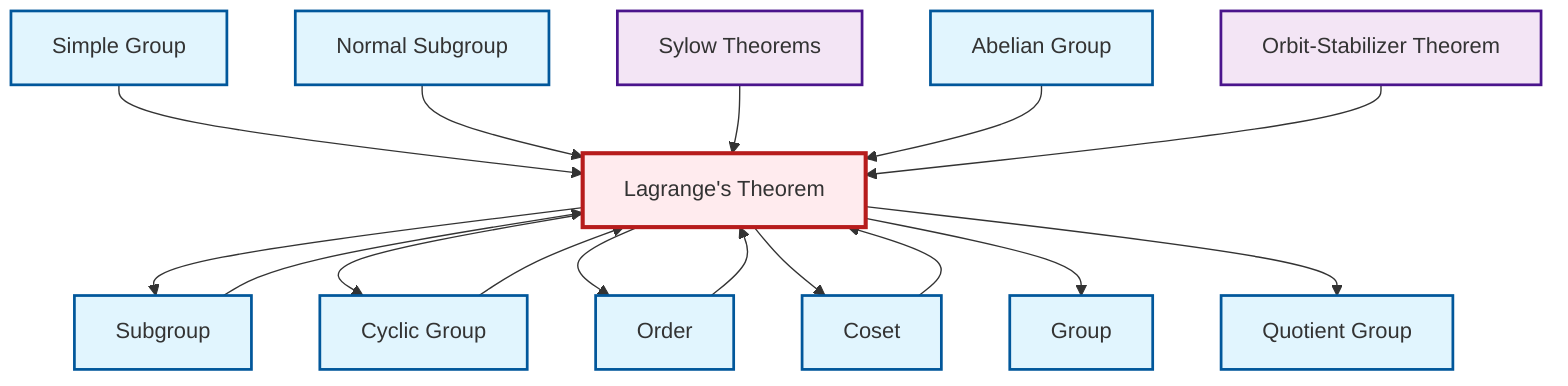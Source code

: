 graph TD
    classDef definition fill:#e1f5fe,stroke:#01579b,stroke-width:2px
    classDef theorem fill:#f3e5f5,stroke:#4a148c,stroke-width:2px
    classDef axiom fill:#fff3e0,stroke:#e65100,stroke-width:2px
    classDef example fill:#e8f5e9,stroke:#1b5e20,stroke-width:2px
    classDef current fill:#ffebee,stroke:#b71c1c,stroke-width:3px
    thm-lagrange["Lagrange's Theorem"]:::theorem
    def-coset["Coset"]:::definition
    thm-sylow["Sylow Theorems"]:::theorem
    def-normal-subgroup["Normal Subgroup"]:::definition
    def-subgroup["Subgroup"]:::definition
    def-group["Group"]:::definition
    thm-orbit-stabilizer["Orbit-Stabilizer Theorem"]:::theorem
    def-abelian-group["Abelian Group"]:::definition
    def-cyclic-group["Cyclic Group"]:::definition
    def-order["Order"]:::definition
    def-simple-group["Simple Group"]:::definition
    def-quotient-group["Quotient Group"]:::definition
    def-simple-group --> thm-lagrange
    def-order --> thm-lagrange
    def-coset --> thm-lagrange
    def-cyclic-group --> thm-lagrange
    thm-lagrange --> def-subgroup
    thm-lagrange --> def-cyclic-group
    thm-lagrange --> def-order
    thm-lagrange --> def-coset
    def-normal-subgroup --> thm-lagrange
    thm-lagrange --> def-group
    thm-sylow --> thm-lagrange
    thm-lagrange --> def-quotient-group
    def-abelian-group --> thm-lagrange
    def-subgroup --> thm-lagrange
    thm-orbit-stabilizer --> thm-lagrange
    class thm-lagrange current